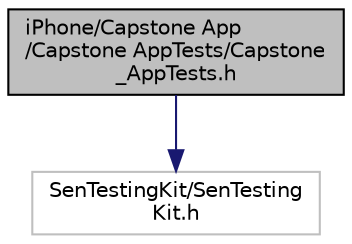 digraph "iPhone/Capstone App/Capstone AppTests/Capstone_AppTests.h"
{
  edge [fontname="Helvetica",fontsize="10",labelfontname="Helvetica",labelfontsize="10"];
  node [fontname="Helvetica",fontsize="10",shape=record];
  Node1 [label="iPhone/Capstone App\l/Capstone AppTests/Capstone\l_AppTests.h",height=0.2,width=0.4,color="black", fillcolor="grey75", style="filled" fontcolor="black"];
  Node1 -> Node2 [color="midnightblue",fontsize="10",style="solid"];
  Node2 [label="SenTestingKit/SenTesting\lKit.h",height=0.2,width=0.4,color="grey75", fillcolor="white", style="filled"];
}
